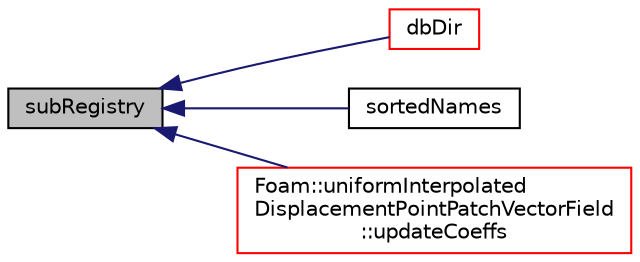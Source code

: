 digraph "subRegistry"
{
  bgcolor="transparent";
  edge [fontname="Helvetica",fontsize="10",labelfontname="Helvetica",labelfontsize="10"];
  node [fontname="Helvetica",fontsize="10",shape=record];
  rankdir="LR";
  Node1 [label="subRegistry",height=0.2,width=0.4,color="black", fillcolor="grey75", style="filled", fontcolor="black"];
  Node1 -> Node2 [dir="back",color="midnightblue",fontsize="10",style="solid",fontname="Helvetica"];
  Node2 [label="dbDir",height=0.2,width=0.4,color="red",URL="$a01734.html#a67b30e5633d486ff299537406b0ca471",tooltip="Local directory path of this objectRegistry relative to the time. "];
  Node1 -> Node3 [dir="back",color="midnightblue",fontsize="10",style="solid",fontname="Helvetica"];
  Node3 [label="sortedNames",height=0.2,width=0.4,color="black",URL="$a01734.html#adddd6f16991b1c21f1682fd0a68079e2",tooltip="Return the sorted list of names of IOobjects of given class name. "];
  Node1 -> Node4 [dir="back",color="midnightblue",fontsize="10",style="solid",fontname="Helvetica"];
  Node4 [label="Foam::uniformInterpolated\lDisplacementPointPatchVectorField\l::updateCoeffs",height=0.2,width=0.4,color="red",URL="$a02864.html#a7e24eafac629d3733181cd942d4c902f",tooltip="Update the coefficients associated with the patch field. "];
}

